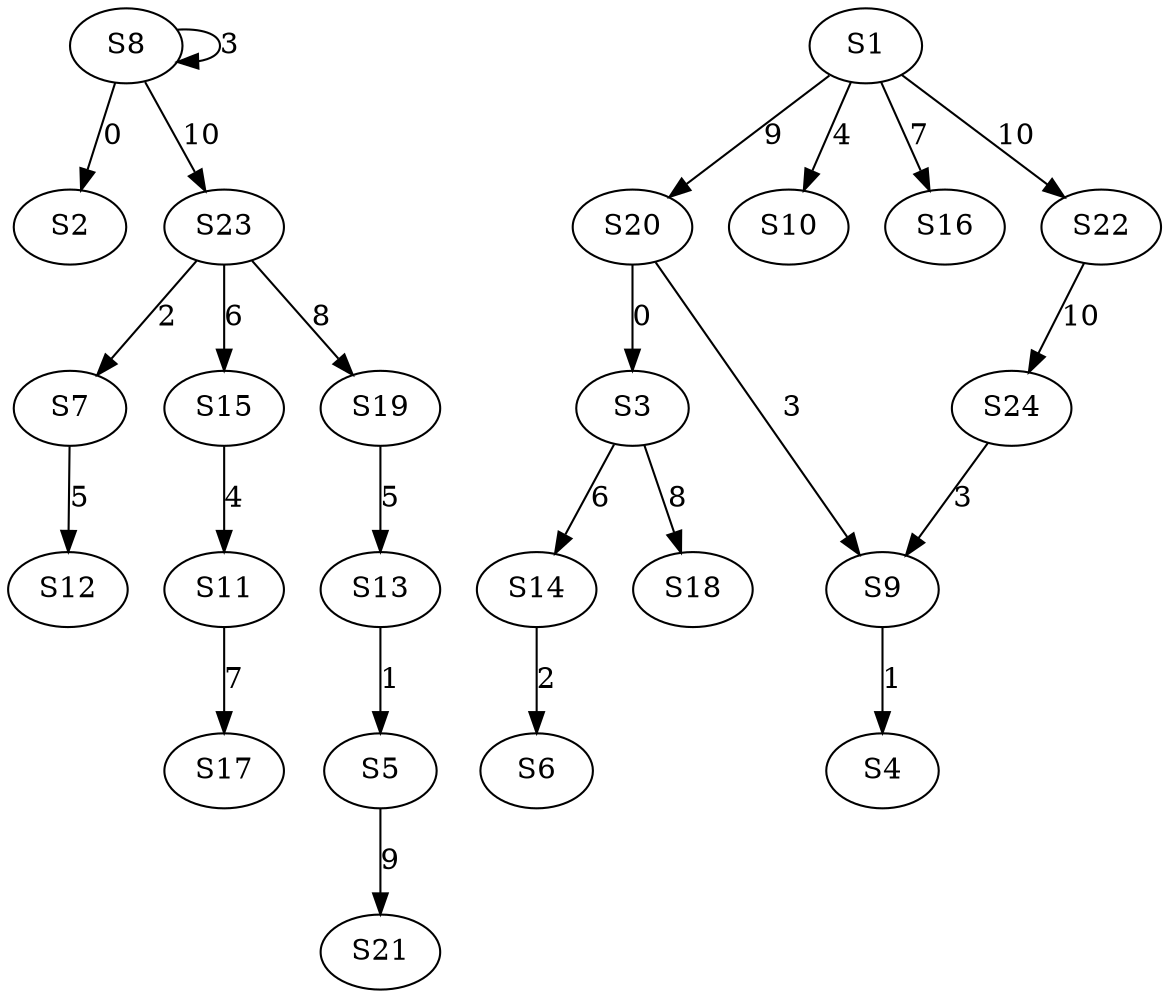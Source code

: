 strict digraph {
	S8 -> S2 [ label = 0 ];
	S20 -> S3 [ label = 0 ];
	S9 -> S4 [ label = 1 ];
	S13 -> S5 [ label = 1 ];
	S14 -> S6 [ label = 2 ];
	S23 -> S7 [ label = 2 ];
	S8 -> S8 [ label = 3 ];
	S20 -> S9 [ label = 3 ];
	S1 -> S10 [ label = 4 ];
	S15 -> S11 [ label = 4 ];
	S7 -> S12 [ label = 5 ];
	S19 -> S13 [ label = 5 ];
	S3 -> S14 [ label = 6 ];
	S23 -> S15 [ label = 6 ];
	S1 -> S16 [ label = 7 ];
	S11 -> S17 [ label = 7 ];
	S3 -> S18 [ label = 8 ];
	S23 -> S19 [ label = 8 ];
	S1 -> S20 [ label = 9 ];
	S5 -> S21 [ label = 9 ];
	S1 -> S22 [ label = 10 ];
	S8 -> S23 [ label = 10 ];
	S22 -> S24 [ label = 10 ];
	S24 -> S9 [ label = 3 ];
}
